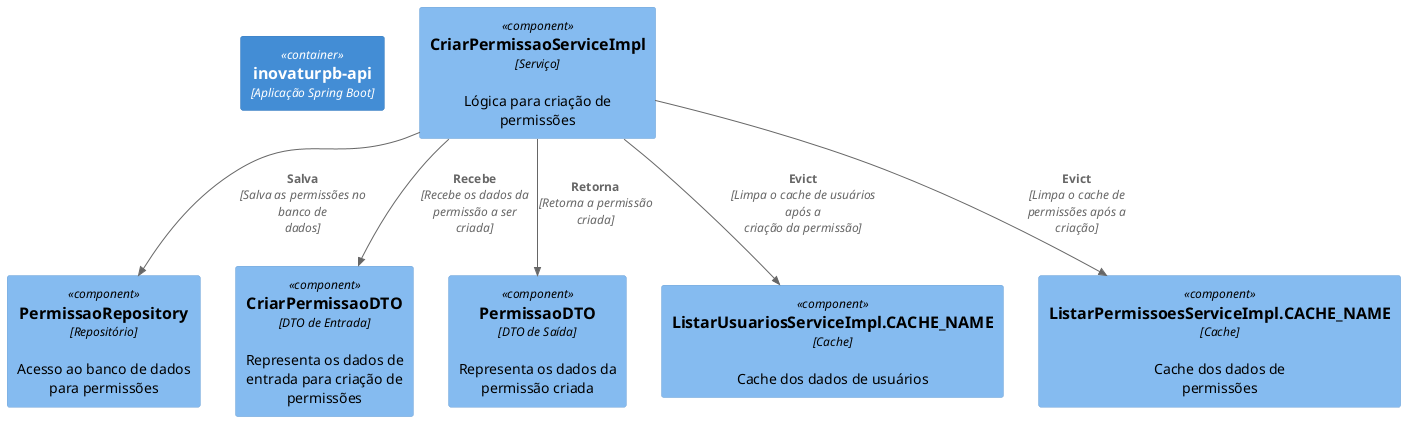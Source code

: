 @startuml
!define C4_COMPONENT
!include <C4/C4_Component.puml>

Container(app, "inovaturpb-api", "Aplicação Spring Boot")

' Serviço Principal
Component(service, "CriarPermissaoServiceImpl", "Serviço", "Lógica para criação de permissões")

' Repositório
Component(repo, "PermissaoRepository", "Repositório", "Acesso ao banco de dados para permissões")

' DTO de entrada
Component(dtoIn, "CriarPermissaoDTO", "DTO de Entrada", "Representa os dados de entrada para criação de permissões")

' DTO de saída
Component(dtoOut, "PermissaoDTO", "DTO de Saída", "Representa os dados da permissão criada")

' Cache
Component(cacheUsuarios, "ListarUsuariosServiceImpl.CACHE_NAME", "Cache", "Cache dos dados de usuários")
Component(cachePermissoes, "ListarPermissoesServiceImpl.CACHE_NAME", "Cache", "Cache dos dados de permissões")

' Relacionamentos
Rel(service, repo, "Salva", "Salva as permissões no banco de dados")
Rel(service, dtoIn, "Recebe", "Recebe os dados da permissão a ser criada")
Rel(service, dtoOut, "Retorna", "Retorna a permissão criada")
Rel(service, cacheUsuarios, "Evict", "Limpa o cache de usuários após a criação da permissão")
Rel(service, cachePermissoes, "Evict", "Limpa o cache de permissões após a criação")

@enduml
